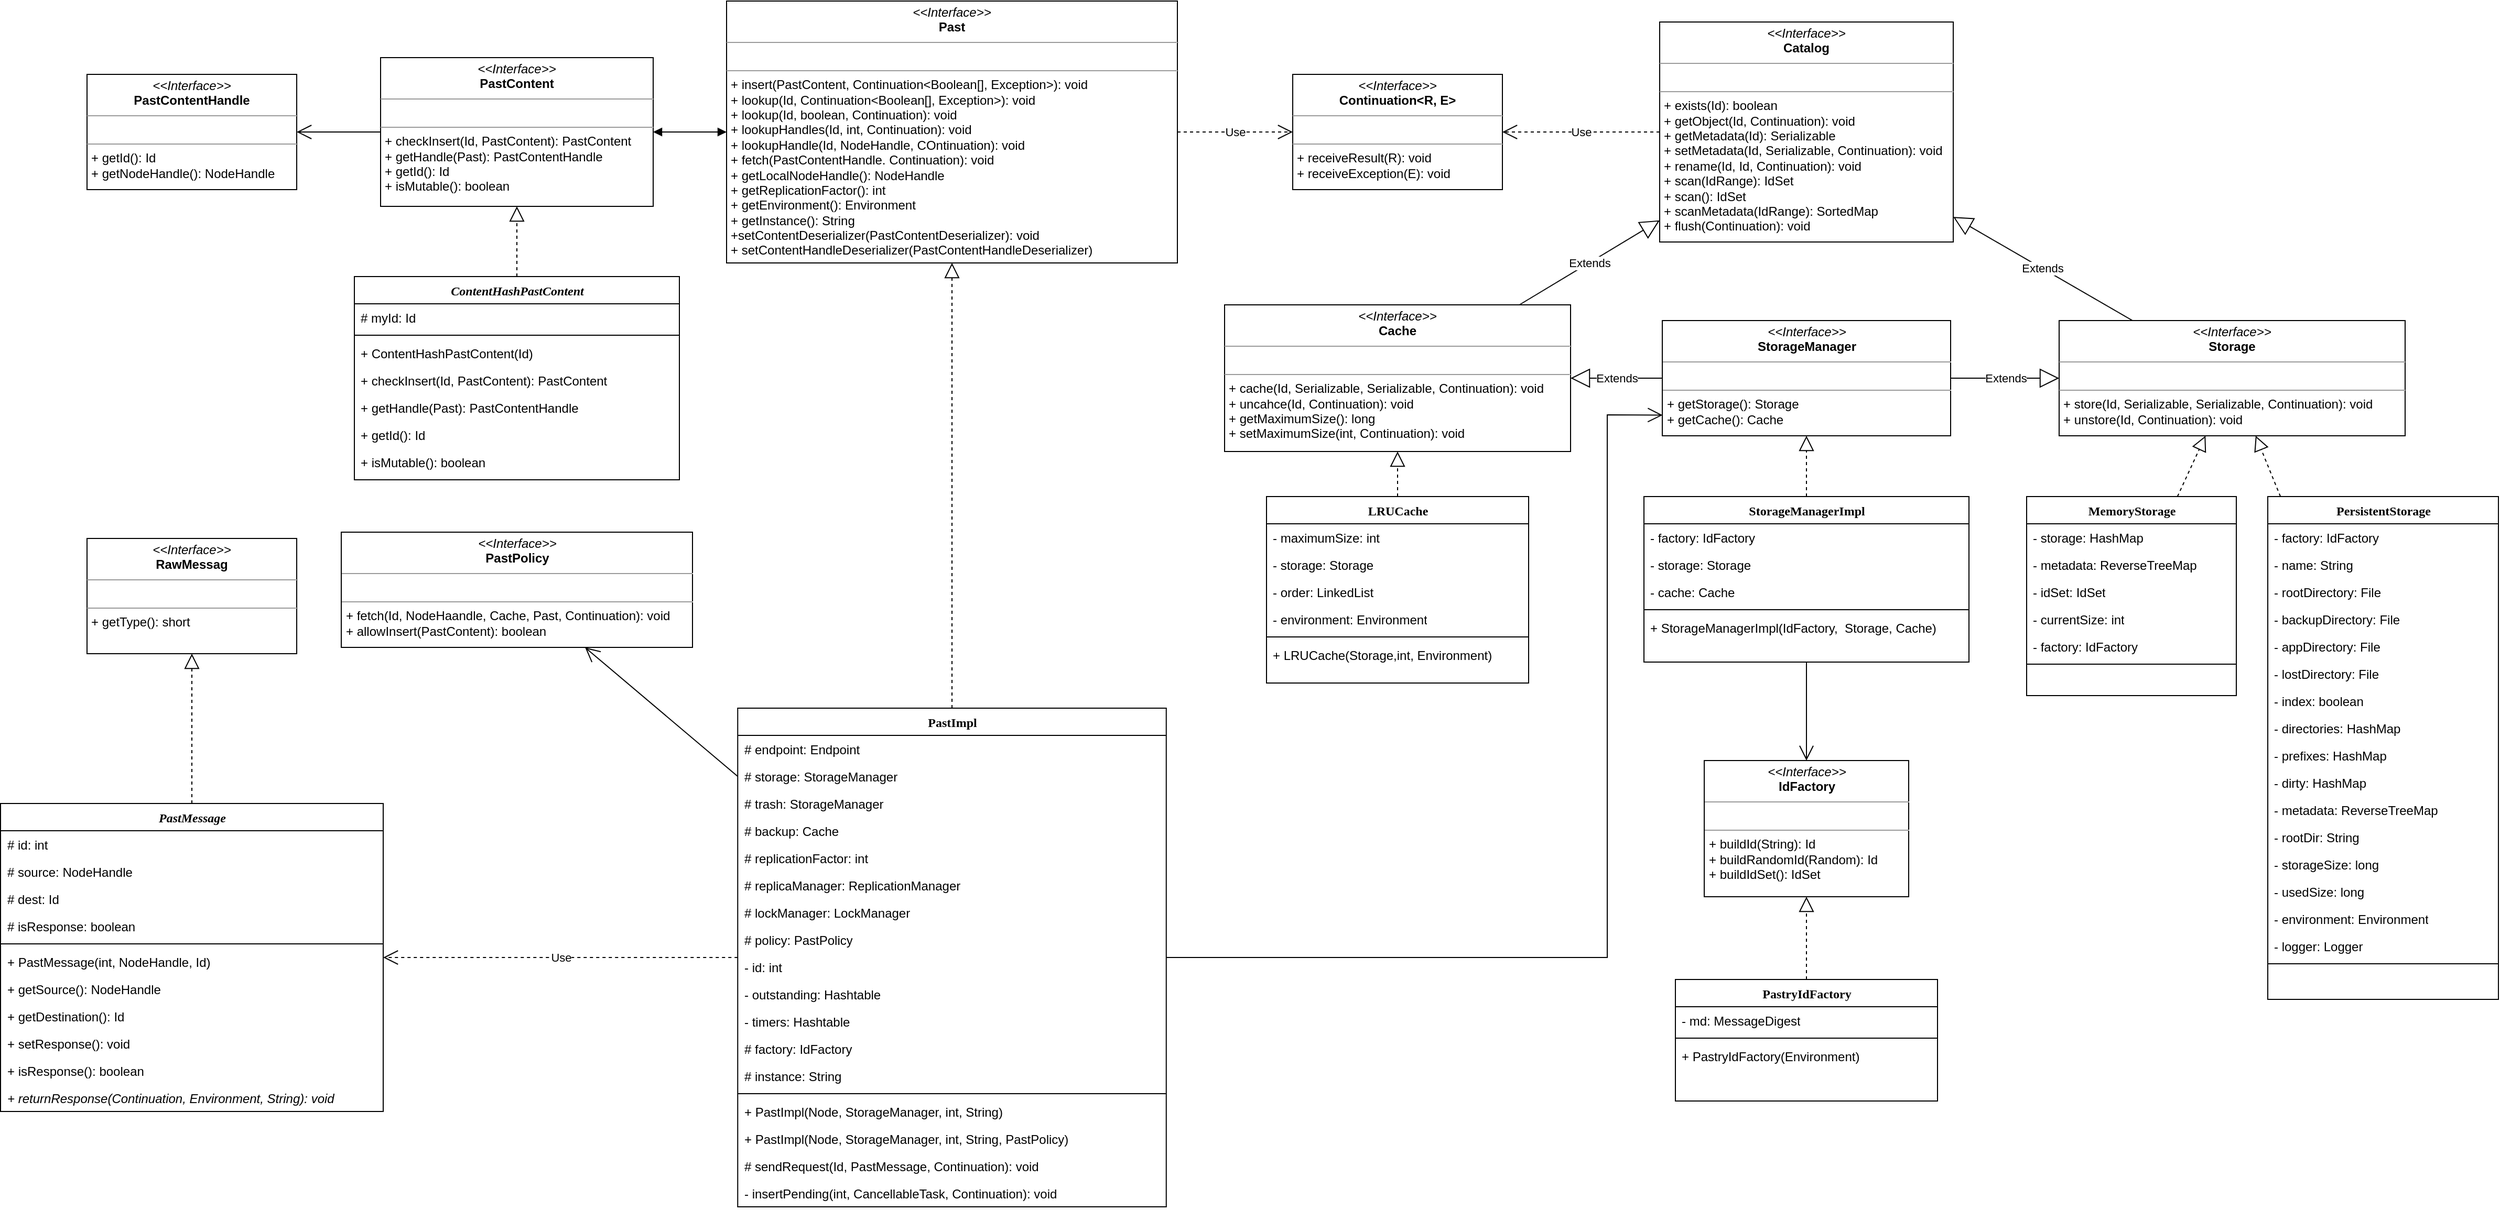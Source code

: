<mxfile version="20.8.22" type="github">
  <diagram id="C5RBs43oDa-KdzZeNtuy" name="Page-1">
    <mxGraphModel dx="1843" dy="819" grid="1" gridSize="10" guides="1" tooltips="1" connect="1" arrows="1" fold="1" page="1" pageScale="1" pageWidth="827" pageHeight="1169" math="0" shadow="0">
      <root>
        <mxCell id="WIyWlLk6GJQsqaUBKTNV-0" />
        <mxCell id="WIyWlLk6GJQsqaUBKTNV-1" parent="WIyWlLk6GJQsqaUBKTNV-0" />
        <mxCell id="Su3MOvT8TWQy6JMW1wot-0" value="&lt;p style=&quot;margin:0px;margin-top:4px;text-align:center;&quot;&gt;&lt;i&gt;&amp;lt;&amp;lt;Interface&amp;gt;&amp;gt;&lt;/i&gt;&lt;br&gt;&lt;b&gt;PastContent&lt;/b&gt;&lt;/p&gt;&lt;hr size=&quot;1&quot;&gt;&lt;p style=&quot;margin:0px;margin-left:4px;&quot;&gt;&lt;br&gt;&lt;/p&gt;&lt;hr size=&quot;1&quot;&gt;&lt;p style=&quot;margin:0px;margin-left:4px;&quot;&gt;+ checkInsert(Id, PastContent): PastContent&lt;/p&gt;&lt;p style=&quot;margin:0px;margin-left:4px;&quot;&gt;+ getHandle(Past): PastContentHandle&lt;br&gt;&lt;/p&gt;&lt;p style=&quot;margin:0px;margin-left:4px;&quot;&gt;+ getId(): Id&lt;/p&gt;&lt;p style=&quot;margin:0px;margin-left:4px;&quot;&gt;+ isMutable(): boolean&lt;/p&gt;" style="verticalAlign=top;align=left;overflow=fill;fontSize=12;fontFamily=Helvetica;html=1;rounded=0;shadow=0;comic=0;labelBackgroundColor=none;strokeWidth=1" parent="WIyWlLk6GJQsqaUBKTNV-1" vertex="1">
          <mxGeometry x="550" y="459" width="260" height="142" as="geometry" />
        </mxCell>
        <mxCell id="Su3MOvT8TWQy6JMW1wot-1" value="&lt;p style=&quot;margin:0px;margin-top:4px;text-align:center;&quot;&gt;&lt;i&gt;&amp;lt;&amp;lt;Interface&amp;gt;&amp;gt;&lt;/i&gt;&lt;br&gt;&lt;b&gt;PastContentHandle&lt;/b&gt;&lt;/p&gt;&lt;hr size=&quot;1&quot;&gt;&lt;p style=&quot;margin:0px;margin-left:4px;&quot;&gt;&lt;br&gt;&lt;/p&gt;&lt;hr size=&quot;1&quot;&gt;&lt;p style=&quot;margin:0px;margin-left:4px;&quot;&gt;&lt;span style=&quot;background-color: initial;&quot;&gt;+ getId(): Id&lt;/span&gt;&lt;br&gt;&lt;/p&gt;&lt;p style=&quot;margin:0px;margin-left:4px;&quot;&gt;+ getNodeHandle(): NodeHandle&lt;/p&gt;" style="verticalAlign=top;align=left;overflow=fill;fontSize=12;fontFamily=Helvetica;html=1;rounded=0;shadow=0;comic=0;labelBackgroundColor=none;strokeWidth=1" parent="WIyWlLk6GJQsqaUBKTNV-1" vertex="1">
          <mxGeometry x="270" y="475" width="200" height="110" as="geometry" />
        </mxCell>
        <mxCell id="Su3MOvT8TWQy6JMW1wot-2" value="&lt;p style=&quot;margin:0px;margin-top:4px;text-align:center;&quot;&gt;&lt;i&gt;&amp;lt;&amp;lt;Interface&amp;gt;&amp;gt;&lt;/i&gt;&lt;br&gt;&lt;b&gt;Past&lt;/b&gt;&lt;/p&gt;&lt;hr size=&quot;1&quot;&gt;&lt;p style=&quot;margin:0px;margin-left:4px;&quot;&gt;&lt;br&gt;&lt;/p&gt;&lt;hr size=&quot;1&quot;&gt;&lt;p style=&quot;margin:0px;margin-left:4px;&quot;&gt;+ insert(PastContent, Continuation&amp;lt;Boolean[], Exception&amp;gt;): void&lt;/p&gt;&lt;p style=&quot;margin:0px;margin-left:4px;&quot;&gt;+ lookup(Id, Continuation&amp;lt;Boolean[], Exception&amp;gt;): void&lt;/p&gt;&lt;p style=&quot;margin:0px;margin-left:4px;&quot;&gt;+ lookup(Id, boolean, Continuation): void&lt;/p&gt;&lt;p style=&quot;margin:0px;margin-left:4px;&quot;&gt;+ lookupHandles(Id, int, Continuation): void&lt;/p&gt;&lt;p style=&quot;margin:0px;margin-left:4px;&quot;&gt;+ lookupHandle(Id, NodeHandle, COntinuation): void&lt;/p&gt;&lt;p style=&quot;margin:0px;margin-left:4px;&quot;&gt;+ fetch(PastContentHandle. Continuation): void&lt;/p&gt;&lt;p style=&quot;margin:0px;margin-left:4px;&quot;&gt;+ getLocalNodeHandle(): NodeHandle&lt;/p&gt;&lt;p style=&quot;margin:0px;margin-left:4px;&quot;&gt;+ getReplicationFactor(): int&lt;/p&gt;&lt;p style=&quot;margin:0px;margin-left:4px;&quot;&gt;+ getEnvironment(): Environment&lt;/p&gt;&lt;p style=&quot;margin:0px;margin-left:4px;&quot;&gt;+ getInstance(): String&lt;/p&gt;&lt;p style=&quot;margin:0px;margin-left:4px;&quot;&gt;+setContentDeserializer(PastContentDeserializer): void&lt;/p&gt;&lt;p style=&quot;margin:0px;margin-left:4px;&quot;&gt;+ setContentHandleDeserializer(PastContentHandleDeserializer)&lt;/p&gt;" style="verticalAlign=top;align=left;overflow=fill;fontSize=12;fontFamily=Helvetica;html=1;rounded=0;shadow=0;comic=0;labelBackgroundColor=none;strokeWidth=1" parent="WIyWlLk6GJQsqaUBKTNV-1" vertex="1">
          <mxGeometry x="880" y="405" width="430" height="250" as="geometry" />
        </mxCell>
        <mxCell id="Su3MOvT8TWQy6JMW1wot-4" value="" style="endArrow=open;endFill=1;endSize=12;html=1;rounded=0;" parent="WIyWlLk6GJQsqaUBKTNV-1" source="Su3MOvT8TWQy6JMW1wot-0" target="Su3MOvT8TWQy6JMW1wot-1" edge="1">
          <mxGeometry width="160" relative="1" as="geometry">
            <mxPoint x="310" y="790" as="sourcePoint" />
            <mxPoint x="470" y="790" as="targetPoint" />
          </mxGeometry>
        </mxCell>
        <mxCell id="Su3MOvT8TWQy6JMW1wot-5" value="PastImpl" style="swimlane;html=1;fontStyle=1;align=center;verticalAlign=top;childLayout=stackLayout;horizontal=1;startSize=26;horizontalStack=0;resizeParent=1;resizeLast=0;collapsible=1;marginBottom=0;swimlaneFillColor=#ffffff;rounded=0;shadow=0;comic=0;labelBackgroundColor=none;strokeWidth=1;fillColor=none;fontFamily=Verdana;fontSize=12" parent="WIyWlLk6GJQsqaUBKTNV-1" vertex="1">
          <mxGeometry x="890.63" y="1080" width="408.75" height="476" as="geometry" />
        </mxCell>
        <mxCell id="Su3MOvT8TWQy6JMW1wot-6" value="# endpoint: Endpoint" style="text;html=1;strokeColor=none;fillColor=none;align=left;verticalAlign=top;spacingLeft=4;spacingRight=4;whiteSpace=wrap;overflow=hidden;rotatable=0;points=[[0,0.5],[1,0.5]];portConstraint=eastwest;" parent="Su3MOvT8TWQy6JMW1wot-5" vertex="1">
          <mxGeometry y="26" width="408.75" height="26" as="geometry" />
        </mxCell>
        <mxCell id="Su3MOvT8TWQy6JMW1wot-7" value="# storage: StorageManager" style="text;html=1;strokeColor=none;fillColor=none;align=left;verticalAlign=top;spacingLeft=4;spacingRight=4;whiteSpace=wrap;overflow=hidden;rotatable=0;points=[[0,0.5],[1,0.5]];portConstraint=eastwest;" parent="Su3MOvT8TWQy6JMW1wot-5" vertex="1">
          <mxGeometry y="52" width="408.75" height="26" as="geometry" />
        </mxCell>
        <mxCell id="Su3MOvT8TWQy6JMW1wot-8" value="# trash: StorageManager" style="text;html=1;strokeColor=none;fillColor=none;align=left;verticalAlign=top;spacingLeft=4;spacingRight=4;whiteSpace=wrap;overflow=hidden;rotatable=0;points=[[0,0.5],[1,0.5]];portConstraint=eastwest;" parent="Su3MOvT8TWQy6JMW1wot-5" vertex="1">
          <mxGeometry y="78" width="408.75" height="26" as="geometry" />
        </mxCell>
        <mxCell id="Su3MOvT8TWQy6JMW1wot-13" value="# backup: Cache" style="text;html=1;strokeColor=none;fillColor=none;align=left;verticalAlign=top;spacingLeft=4;spacingRight=4;whiteSpace=wrap;overflow=hidden;rotatable=0;points=[[0,0.5],[1,0.5]];portConstraint=eastwest;" parent="Su3MOvT8TWQy6JMW1wot-5" vertex="1">
          <mxGeometry y="104" width="408.75" height="26" as="geometry" />
        </mxCell>
        <mxCell id="Su3MOvT8TWQy6JMW1wot-14" value="# replicationFactor: int" style="text;html=1;strokeColor=none;fillColor=none;align=left;verticalAlign=top;spacingLeft=4;spacingRight=4;whiteSpace=wrap;overflow=hidden;rotatable=0;points=[[0,0.5],[1,0.5]];portConstraint=eastwest;" parent="Su3MOvT8TWQy6JMW1wot-5" vertex="1">
          <mxGeometry y="130" width="408.75" height="26" as="geometry" />
        </mxCell>
        <mxCell id="Su3MOvT8TWQy6JMW1wot-15" value="# replicaManager: ReplicationManager" style="text;html=1;strokeColor=none;fillColor=none;align=left;verticalAlign=top;spacingLeft=4;spacingRight=4;whiteSpace=wrap;overflow=hidden;rotatable=0;points=[[0,0.5],[1,0.5]];portConstraint=eastwest;" parent="Su3MOvT8TWQy6JMW1wot-5" vertex="1">
          <mxGeometry y="156" width="408.75" height="26" as="geometry" />
        </mxCell>
        <mxCell id="Su3MOvT8TWQy6JMW1wot-16" value="# lockManager: LockManager" style="text;html=1;strokeColor=none;fillColor=none;align=left;verticalAlign=top;spacingLeft=4;spacingRight=4;whiteSpace=wrap;overflow=hidden;rotatable=0;points=[[0,0.5],[1,0.5]];portConstraint=eastwest;" parent="Su3MOvT8TWQy6JMW1wot-5" vertex="1">
          <mxGeometry y="182" width="408.75" height="26" as="geometry" />
        </mxCell>
        <mxCell id="Su3MOvT8TWQy6JMW1wot-17" value="# policy: PastPolicy" style="text;html=1;strokeColor=none;fillColor=none;align=left;verticalAlign=top;spacingLeft=4;spacingRight=4;whiteSpace=wrap;overflow=hidden;rotatable=0;points=[[0,0.5],[1,0.5]];portConstraint=eastwest;" parent="Su3MOvT8TWQy6JMW1wot-5" vertex="1">
          <mxGeometry y="208" width="408.75" height="26" as="geometry" />
        </mxCell>
        <mxCell id="Su3MOvT8TWQy6JMW1wot-18" value="- id: int" style="text;html=1;strokeColor=none;fillColor=none;align=left;verticalAlign=top;spacingLeft=4;spacingRight=4;whiteSpace=wrap;overflow=hidden;rotatable=0;points=[[0,0.5],[1,0.5]];portConstraint=eastwest;" parent="Su3MOvT8TWQy6JMW1wot-5" vertex="1">
          <mxGeometry y="234" width="408.75" height="26" as="geometry" />
        </mxCell>
        <mxCell id="Su3MOvT8TWQy6JMW1wot-19" value="- outstanding: Hashtable" style="text;html=1;strokeColor=none;fillColor=none;align=left;verticalAlign=top;spacingLeft=4;spacingRight=4;whiteSpace=wrap;overflow=hidden;rotatable=0;points=[[0,0.5],[1,0.5]];portConstraint=eastwest;" parent="Su3MOvT8TWQy6JMW1wot-5" vertex="1">
          <mxGeometry y="260" width="408.75" height="26" as="geometry" />
        </mxCell>
        <mxCell id="Su3MOvT8TWQy6JMW1wot-20" value="- timers: Hashtable" style="text;html=1;strokeColor=none;fillColor=none;align=left;verticalAlign=top;spacingLeft=4;spacingRight=4;whiteSpace=wrap;overflow=hidden;rotatable=0;points=[[0,0.5],[1,0.5]];portConstraint=eastwest;" parent="Su3MOvT8TWQy6JMW1wot-5" vertex="1">
          <mxGeometry y="286" width="408.75" height="26" as="geometry" />
        </mxCell>
        <mxCell id="Su3MOvT8TWQy6JMW1wot-21" value="# factory: IdFactory" style="text;html=1;strokeColor=none;fillColor=none;align=left;verticalAlign=top;spacingLeft=4;spacingRight=4;whiteSpace=wrap;overflow=hidden;rotatable=0;points=[[0,0.5],[1,0.5]];portConstraint=eastwest;" parent="Su3MOvT8TWQy6JMW1wot-5" vertex="1">
          <mxGeometry y="312" width="408.75" height="26" as="geometry" />
        </mxCell>
        <mxCell id="Su3MOvT8TWQy6JMW1wot-22" value="# instance: String" style="text;html=1;strokeColor=none;fillColor=none;align=left;verticalAlign=top;spacingLeft=4;spacingRight=4;whiteSpace=wrap;overflow=hidden;rotatable=0;points=[[0,0.5],[1,0.5]];portConstraint=eastwest;" parent="Su3MOvT8TWQy6JMW1wot-5" vertex="1">
          <mxGeometry y="338" width="408.75" height="26" as="geometry" />
        </mxCell>
        <mxCell id="Su3MOvT8TWQy6JMW1wot-9" value="" style="line;html=1;strokeWidth=1;fillColor=none;align=left;verticalAlign=middle;spacingTop=-1;spacingLeft=3;spacingRight=3;rotatable=0;labelPosition=right;points=[];portConstraint=eastwest;" parent="Su3MOvT8TWQy6JMW1wot-5" vertex="1">
          <mxGeometry y="364" width="408.75" height="8" as="geometry" />
        </mxCell>
        <mxCell id="wLES59j1oVK8HbgdXvUb-11" value="+ PastImpl(Node, StorageManager, int, String)" style="text;html=1;strokeColor=none;fillColor=none;align=left;verticalAlign=top;spacingLeft=4;spacingRight=4;whiteSpace=wrap;overflow=hidden;rotatable=0;points=[[0,0.5],[1,0.5]];portConstraint=eastwest;" parent="Su3MOvT8TWQy6JMW1wot-5" vertex="1">
          <mxGeometry y="372" width="408.75" height="26" as="geometry" />
        </mxCell>
        <mxCell id="wLES59j1oVK8HbgdXvUb-14" value="+ PastImpl(Node, StorageManager, int, String, PastPolicy)" style="text;html=1;strokeColor=none;fillColor=none;align=left;verticalAlign=top;spacingLeft=4;spacingRight=4;whiteSpace=wrap;overflow=hidden;rotatable=0;points=[[0,0.5],[1,0.5]];portConstraint=eastwest;" parent="Su3MOvT8TWQy6JMW1wot-5" vertex="1">
          <mxGeometry y="398" width="408.75" height="26" as="geometry" />
        </mxCell>
        <mxCell id="Su3MOvT8TWQy6JMW1wot-10" value="# sendRequest(Id, PastMessage, Continuation): void" style="text;html=1;strokeColor=none;fillColor=none;align=left;verticalAlign=top;spacingLeft=4;spacingRight=4;whiteSpace=wrap;overflow=hidden;rotatable=0;points=[[0,0.5],[1,0.5]];portConstraint=eastwest;" parent="Su3MOvT8TWQy6JMW1wot-5" vertex="1">
          <mxGeometry y="424" width="408.75" height="26" as="geometry" />
        </mxCell>
        <mxCell id="Su3MOvT8TWQy6JMW1wot-11" value="&lt;span style=&quot;&quot;&gt;- insertPending(int, CancellableTask, Continuation): void&lt;/span&gt;" style="text;html=1;strokeColor=none;fillColor=none;align=left;verticalAlign=top;spacingLeft=4;spacingRight=4;whiteSpace=wrap;overflow=hidden;rotatable=0;points=[[0,0.5],[1,0.5]];portConstraint=eastwest;" parent="Su3MOvT8TWQy6JMW1wot-5" vertex="1">
          <mxGeometry y="450" width="408.75" height="26" as="geometry" />
        </mxCell>
        <mxCell id="Su3MOvT8TWQy6JMW1wot-12" value="" style="endArrow=block;dashed=1;endFill=0;endSize=12;html=1;rounded=0;" parent="WIyWlLk6GJQsqaUBKTNV-1" source="Su3MOvT8TWQy6JMW1wot-5" target="Su3MOvT8TWQy6JMW1wot-2" edge="1">
          <mxGeometry width="160" relative="1" as="geometry">
            <mxPoint x="440" y="750" as="sourcePoint" />
            <mxPoint x="600" y="750" as="targetPoint" />
          </mxGeometry>
        </mxCell>
        <mxCell id="4EkITvmxwTz3SZGyoo9T-0" value="&lt;p style=&quot;margin:0px;margin-top:4px;text-align:center;&quot;&gt;&lt;i&gt;&amp;lt;&amp;lt;Interface&amp;gt;&amp;gt;&lt;/i&gt;&lt;br&gt;&lt;b&gt;Continuation&amp;lt;R, E&amp;gt;&lt;/b&gt;&lt;/p&gt;&lt;hr size=&quot;1&quot;&gt;&lt;p style=&quot;margin:0px;margin-left:4px;&quot;&gt;&lt;br&gt;&lt;/p&gt;&lt;hr size=&quot;1&quot;&gt;&lt;p style=&quot;margin:0px;margin-left:4px;&quot;&gt;&lt;span style=&quot;background-color: initial;&quot;&gt;+ receiveResult(R): void&lt;/span&gt;&lt;br&gt;&lt;/p&gt;&lt;p style=&quot;margin:0px;margin-left:4px;&quot;&gt;+ receiveException(E): void&lt;/p&gt;" style="verticalAlign=top;align=left;overflow=fill;fontSize=12;fontFamily=Helvetica;html=1;rounded=0;shadow=0;comic=0;labelBackgroundColor=none;strokeWidth=1" parent="WIyWlLk6GJQsqaUBKTNV-1" vertex="1">
          <mxGeometry x="1420" y="475" width="200" height="110" as="geometry" />
        </mxCell>
        <mxCell id="rdHLimNLfJa7XDxrcu8q-0" value="&lt;p style=&quot;margin:0px;margin-top:4px;text-align:center;&quot;&gt;&lt;i&gt;&amp;lt;&amp;lt;Interface&amp;gt;&amp;gt;&lt;/i&gt;&lt;br&gt;&lt;b&gt;Storage&lt;/b&gt;&lt;/p&gt;&lt;hr size=&quot;1&quot;&gt;&lt;p style=&quot;margin:0px;margin-left:4px;&quot;&gt;&lt;br&gt;&lt;/p&gt;&lt;hr size=&quot;1&quot;&gt;&lt;p style=&quot;margin:0px;margin-left:4px;&quot;&gt;&lt;span style=&quot;background-color: initial;&quot;&gt;+ store(Id, Serializable, Serializable, Continuation): void&lt;/span&gt;&lt;br&gt;&lt;/p&gt;&lt;p style=&quot;margin:0px;margin-left:4px;&quot;&gt;+ unstore(Id, Continuation): void&lt;/p&gt;" style="verticalAlign=top;align=left;overflow=fill;fontSize=12;fontFamily=Helvetica;html=1;rounded=0;shadow=0;comic=0;labelBackgroundColor=none;strokeWidth=1" parent="WIyWlLk6GJQsqaUBKTNV-1" vertex="1">
          <mxGeometry x="2151" y="710" width="330" height="110" as="geometry" />
        </mxCell>
        <mxCell id="rdHLimNLfJa7XDxrcu8q-1" value="&lt;p style=&quot;margin:0px;margin-top:4px;text-align:center;&quot;&gt;&lt;i&gt;&amp;lt;&amp;lt;Interface&amp;gt;&amp;gt;&lt;/i&gt;&lt;br&gt;&lt;b&gt;Catalog&lt;/b&gt;&lt;/p&gt;&lt;hr size=&quot;1&quot;&gt;&lt;p style=&quot;margin:0px;margin-left:4px;&quot;&gt;&lt;br&gt;&lt;/p&gt;&lt;hr size=&quot;1&quot;&gt;&lt;p style=&quot;margin:0px;margin-left:4px;&quot;&gt;+ exists(Id): boolean&lt;/p&gt;&lt;p style=&quot;margin:0px;margin-left:4px;&quot;&gt;+ getObject(Id, Continuation): void&lt;br&gt;&lt;/p&gt;&lt;p style=&quot;margin:0px;margin-left:4px;&quot;&gt;+ getMetadata(Id): Serializable&lt;/p&gt;&lt;p style=&quot;margin:0px;margin-left:4px;&quot;&gt;+ setMetadata(Id, Serializable, Continuation): void&lt;/p&gt;&lt;p style=&quot;margin:0px;margin-left:4px;&quot;&gt;+ rename(Id, Id, Continuation): void&lt;/p&gt;&lt;p style=&quot;margin:0px;margin-left:4px;&quot;&gt;+ scan(IdRange): IdSet&lt;/p&gt;&lt;p style=&quot;margin:0px;margin-left:4px;&quot;&gt;+ scan(): IdSet&lt;/p&gt;&lt;p style=&quot;margin:0px;margin-left:4px;&quot;&gt;+ scanMetadata(IdRange): SortedMap&lt;/p&gt;&lt;p style=&quot;margin:0px;margin-left:4px;&quot;&gt;+ flush(Continuation): void&lt;/p&gt;" style="verticalAlign=top;align=left;overflow=fill;fontSize=12;fontFamily=Helvetica;html=1;rounded=0;shadow=0;comic=0;labelBackgroundColor=none;strokeWidth=1" parent="WIyWlLk6GJQsqaUBKTNV-1" vertex="1">
          <mxGeometry x="1770" y="425" width="280" height="210" as="geometry" />
        </mxCell>
        <mxCell id="rdHLimNLfJa7XDxrcu8q-3" value="MemoryStorage" style="swimlane;html=1;fontStyle=1;align=center;verticalAlign=top;childLayout=stackLayout;horizontal=1;startSize=26;horizontalStack=0;resizeParent=1;resizeLast=0;collapsible=1;marginBottom=0;swimlaneFillColor=#ffffff;rounded=0;shadow=0;comic=0;labelBackgroundColor=none;strokeWidth=1;fillColor=none;fontFamily=Verdana;fontSize=12" parent="WIyWlLk6GJQsqaUBKTNV-1" vertex="1">
          <mxGeometry x="2120" y="878" width="200" height="190" as="geometry" />
        </mxCell>
        <mxCell id="rdHLimNLfJa7XDxrcu8q-4" value="- storage: HashMap" style="text;html=1;strokeColor=none;fillColor=none;align=left;verticalAlign=top;spacingLeft=4;spacingRight=4;whiteSpace=wrap;overflow=hidden;rotatable=0;points=[[0,0.5],[1,0.5]];portConstraint=eastwest;" parent="rdHLimNLfJa7XDxrcu8q-3" vertex="1">
          <mxGeometry y="26" width="200" height="26" as="geometry" />
        </mxCell>
        <mxCell id="rdHLimNLfJa7XDxrcu8q-5" value="- metadata: ReverseTreeMap" style="text;html=1;strokeColor=none;fillColor=none;align=left;verticalAlign=top;spacingLeft=4;spacingRight=4;whiteSpace=wrap;overflow=hidden;rotatable=0;points=[[0,0.5],[1,0.5]];portConstraint=eastwest;" parent="rdHLimNLfJa7XDxrcu8q-3" vertex="1">
          <mxGeometry y="52" width="200" height="26" as="geometry" />
        </mxCell>
        <mxCell id="rdHLimNLfJa7XDxrcu8q-6" value="- idSet: IdSet" style="text;html=1;strokeColor=none;fillColor=none;align=left;verticalAlign=top;spacingLeft=4;spacingRight=4;whiteSpace=wrap;overflow=hidden;rotatable=0;points=[[0,0.5],[1,0.5]];portConstraint=eastwest;" parent="rdHLimNLfJa7XDxrcu8q-3" vertex="1">
          <mxGeometry y="78" width="200" height="26" as="geometry" />
        </mxCell>
        <mxCell id="rdHLimNLfJa7XDxrcu8q-7" value="- currentSize: int" style="text;html=1;strokeColor=none;fillColor=none;align=left;verticalAlign=top;spacingLeft=4;spacingRight=4;whiteSpace=wrap;overflow=hidden;rotatable=0;points=[[0,0.5],[1,0.5]];portConstraint=eastwest;" parent="rdHLimNLfJa7XDxrcu8q-3" vertex="1">
          <mxGeometry y="104" width="200" height="26" as="geometry" />
        </mxCell>
        <mxCell id="rdHLimNLfJa7XDxrcu8q-8" value="- factory: IdFactory" style="text;html=1;strokeColor=none;fillColor=none;align=left;verticalAlign=top;spacingLeft=4;spacingRight=4;whiteSpace=wrap;overflow=hidden;rotatable=0;points=[[0,0.5],[1,0.5]];portConstraint=eastwest;" parent="rdHLimNLfJa7XDxrcu8q-3" vertex="1">
          <mxGeometry y="130" width="200" height="26" as="geometry" />
        </mxCell>
        <mxCell id="rdHLimNLfJa7XDxrcu8q-17" value="" style="line;html=1;strokeWidth=1;fillColor=none;align=left;verticalAlign=middle;spacingTop=-1;spacingLeft=3;spacingRight=3;rotatable=0;labelPosition=right;points=[];portConstraint=eastwest;" parent="rdHLimNLfJa7XDxrcu8q-3" vertex="1">
          <mxGeometry y="156" width="200" height="8" as="geometry" />
        </mxCell>
        <mxCell id="rdHLimNLfJa7XDxrcu8q-20" value="" style="endArrow=block;dashed=1;endFill=0;endSize=12;html=1;rounded=0;" parent="WIyWlLk6GJQsqaUBKTNV-1" source="rdHLimNLfJa7XDxrcu8q-3" target="rdHLimNLfJa7XDxrcu8q-0" edge="1">
          <mxGeometry width="160" relative="1" as="geometry">
            <mxPoint x="2520" y="1050" as="sourcePoint" />
            <mxPoint x="2680" y="1050" as="targetPoint" />
          </mxGeometry>
        </mxCell>
        <mxCell id="rdHLimNLfJa7XDxrcu8q-21" value="PersistentStorage" style="swimlane;html=1;fontStyle=1;align=center;verticalAlign=top;childLayout=stackLayout;horizontal=1;startSize=26;horizontalStack=0;resizeParent=1;resizeLast=0;collapsible=1;marginBottom=0;swimlaneFillColor=#ffffff;rounded=0;shadow=0;comic=0;labelBackgroundColor=none;strokeWidth=1;fillColor=none;fontFamily=Verdana;fontSize=12" parent="WIyWlLk6GJQsqaUBKTNV-1" vertex="1">
          <mxGeometry x="2350" y="878" width="220" height="480" as="geometry" />
        </mxCell>
        <mxCell id="rdHLimNLfJa7XDxrcu8q-26" value="- factory: IdFactory" style="text;html=1;strokeColor=none;fillColor=none;align=left;verticalAlign=top;spacingLeft=4;spacingRight=4;whiteSpace=wrap;overflow=hidden;rotatable=0;points=[[0,0.5],[1,0.5]];portConstraint=eastwest;" parent="rdHLimNLfJa7XDxrcu8q-21" vertex="1">
          <mxGeometry y="26" width="220" height="26" as="geometry" />
        </mxCell>
        <mxCell id="rdHLimNLfJa7XDxrcu8q-29" value="- name: String" style="text;html=1;strokeColor=none;fillColor=none;align=left;verticalAlign=top;spacingLeft=4;spacingRight=4;whiteSpace=wrap;overflow=hidden;rotatable=0;points=[[0,0.5],[1,0.5]];portConstraint=eastwest;" parent="rdHLimNLfJa7XDxrcu8q-21" vertex="1">
          <mxGeometry y="52" width="220" height="26" as="geometry" />
        </mxCell>
        <mxCell id="rdHLimNLfJa7XDxrcu8q-30" value="- rootDirectory: File" style="text;html=1;strokeColor=none;fillColor=none;align=left;verticalAlign=top;spacingLeft=4;spacingRight=4;whiteSpace=wrap;overflow=hidden;rotatable=0;points=[[0,0.5],[1,0.5]];portConstraint=eastwest;" parent="rdHLimNLfJa7XDxrcu8q-21" vertex="1">
          <mxGeometry y="78" width="220" height="26" as="geometry" />
        </mxCell>
        <mxCell id="rdHLimNLfJa7XDxrcu8q-31" value="- backupDirectory: File" style="text;html=1;strokeColor=none;fillColor=none;align=left;verticalAlign=top;spacingLeft=4;spacingRight=4;whiteSpace=wrap;overflow=hidden;rotatable=0;points=[[0,0.5],[1,0.5]];portConstraint=eastwest;" parent="rdHLimNLfJa7XDxrcu8q-21" vertex="1">
          <mxGeometry y="104" width="220" height="26" as="geometry" />
        </mxCell>
        <mxCell id="rdHLimNLfJa7XDxrcu8q-32" value="- appDirectory: File" style="text;html=1;strokeColor=none;fillColor=none;align=left;verticalAlign=top;spacingLeft=4;spacingRight=4;whiteSpace=wrap;overflow=hidden;rotatable=0;points=[[0,0.5],[1,0.5]];portConstraint=eastwest;" parent="rdHLimNLfJa7XDxrcu8q-21" vertex="1">
          <mxGeometry y="130" width="220" height="26" as="geometry" />
        </mxCell>
        <mxCell id="rdHLimNLfJa7XDxrcu8q-33" value="- lostDirectory: File" style="text;html=1;strokeColor=none;fillColor=none;align=left;verticalAlign=top;spacingLeft=4;spacingRight=4;whiteSpace=wrap;overflow=hidden;rotatable=0;points=[[0,0.5],[1,0.5]];portConstraint=eastwest;" parent="rdHLimNLfJa7XDxrcu8q-21" vertex="1">
          <mxGeometry y="156" width="220" height="26" as="geometry" />
        </mxCell>
        <mxCell id="rdHLimNLfJa7XDxrcu8q-34" value="- index: boolean" style="text;html=1;strokeColor=none;fillColor=none;align=left;verticalAlign=top;spacingLeft=4;spacingRight=4;whiteSpace=wrap;overflow=hidden;rotatable=0;points=[[0,0.5],[1,0.5]];portConstraint=eastwest;" parent="rdHLimNLfJa7XDxrcu8q-21" vertex="1">
          <mxGeometry y="182" width="220" height="26" as="geometry" />
        </mxCell>
        <mxCell id="rdHLimNLfJa7XDxrcu8q-35" value="- directories: HashMap" style="text;html=1;strokeColor=none;fillColor=none;align=left;verticalAlign=top;spacingLeft=4;spacingRight=4;whiteSpace=wrap;overflow=hidden;rotatable=0;points=[[0,0.5],[1,0.5]];portConstraint=eastwest;" parent="rdHLimNLfJa7XDxrcu8q-21" vertex="1">
          <mxGeometry y="208" width="220" height="26" as="geometry" />
        </mxCell>
        <mxCell id="rdHLimNLfJa7XDxrcu8q-36" value="- prefixes: HashMap" style="text;html=1;strokeColor=none;fillColor=none;align=left;verticalAlign=top;spacingLeft=4;spacingRight=4;whiteSpace=wrap;overflow=hidden;rotatable=0;points=[[0,0.5],[1,0.5]];portConstraint=eastwest;" parent="rdHLimNLfJa7XDxrcu8q-21" vertex="1">
          <mxGeometry y="234" width="220" height="26" as="geometry" />
        </mxCell>
        <mxCell id="rdHLimNLfJa7XDxrcu8q-37" value="- dirty: HashMap" style="text;html=1;strokeColor=none;fillColor=none;align=left;verticalAlign=top;spacingLeft=4;spacingRight=4;whiteSpace=wrap;overflow=hidden;rotatable=0;points=[[0,0.5],[1,0.5]];portConstraint=eastwest;" parent="rdHLimNLfJa7XDxrcu8q-21" vertex="1">
          <mxGeometry y="260" width="220" height="26" as="geometry" />
        </mxCell>
        <mxCell id="rdHLimNLfJa7XDxrcu8q-38" value="- metadata: ReverseTreeMap" style="text;html=1;strokeColor=none;fillColor=none;align=left;verticalAlign=top;spacingLeft=4;spacingRight=4;whiteSpace=wrap;overflow=hidden;rotatable=0;points=[[0,0.5],[1,0.5]];portConstraint=eastwest;" parent="rdHLimNLfJa7XDxrcu8q-21" vertex="1">
          <mxGeometry y="286" width="220" height="26" as="geometry" />
        </mxCell>
        <mxCell id="rdHLimNLfJa7XDxrcu8q-39" value="- rootDir: String" style="text;html=1;strokeColor=none;fillColor=none;align=left;verticalAlign=top;spacingLeft=4;spacingRight=4;whiteSpace=wrap;overflow=hidden;rotatable=0;points=[[0,0.5],[1,0.5]];portConstraint=eastwest;" parent="rdHLimNLfJa7XDxrcu8q-21" vertex="1">
          <mxGeometry y="312" width="220" height="26" as="geometry" />
        </mxCell>
        <mxCell id="rdHLimNLfJa7XDxrcu8q-40" value="- storageSize: long" style="text;html=1;strokeColor=none;fillColor=none;align=left;verticalAlign=top;spacingLeft=4;spacingRight=4;whiteSpace=wrap;overflow=hidden;rotatable=0;points=[[0,0.5],[1,0.5]];portConstraint=eastwest;" parent="rdHLimNLfJa7XDxrcu8q-21" vertex="1">
          <mxGeometry y="338" width="220" height="26" as="geometry" />
        </mxCell>
        <mxCell id="rdHLimNLfJa7XDxrcu8q-41" value="- usedSize: long" style="text;html=1;strokeColor=none;fillColor=none;align=left;verticalAlign=top;spacingLeft=4;spacingRight=4;whiteSpace=wrap;overflow=hidden;rotatable=0;points=[[0,0.5],[1,0.5]];portConstraint=eastwest;" parent="rdHLimNLfJa7XDxrcu8q-21" vertex="1">
          <mxGeometry y="364" width="220" height="26" as="geometry" />
        </mxCell>
        <mxCell id="rdHLimNLfJa7XDxrcu8q-42" value="- environment: Environment" style="text;html=1;strokeColor=none;fillColor=none;align=left;verticalAlign=top;spacingLeft=4;spacingRight=4;whiteSpace=wrap;overflow=hidden;rotatable=0;points=[[0,0.5],[1,0.5]];portConstraint=eastwest;" parent="rdHLimNLfJa7XDxrcu8q-21" vertex="1">
          <mxGeometry y="390" width="220" height="26" as="geometry" />
        </mxCell>
        <mxCell id="rdHLimNLfJa7XDxrcu8q-43" value="- logger: Logger" style="text;html=1;strokeColor=none;fillColor=none;align=left;verticalAlign=top;spacingLeft=4;spacingRight=4;whiteSpace=wrap;overflow=hidden;rotatable=0;points=[[0,0.5],[1,0.5]];portConstraint=eastwest;" parent="rdHLimNLfJa7XDxrcu8q-21" vertex="1">
          <mxGeometry y="416" width="220" height="26" as="geometry" />
        </mxCell>
        <mxCell id="rdHLimNLfJa7XDxrcu8q-27" value="" style="line;html=1;strokeWidth=1;fillColor=none;align=left;verticalAlign=middle;spacingTop=-1;spacingLeft=3;spacingRight=3;rotatable=0;labelPosition=right;points=[];portConstraint=eastwest;" parent="rdHLimNLfJa7XDxrcu8q-21" vertex="1">
          <mxGeometry y="442" width="220" height="8" as="geometry" />
        </mxCell>
        <mxCell id="rdHLimNLfJa7XDxrcu8q-28" value="" style="endArrow=block;dashed=1;endFill=0;endSize=12;html=1;rounded=0;" parent="WIyWlLk6GJQsqaUBKTNV-1" source="rdHLimNLfJa7XDxrcu8q-21" target="rdHLimNLfJa7XDxrcu8q-0" edge="1">
          <mxGeometry width="160" relative="1" as="geometry">
            <mxPoint x="2169" y="870" as="sourcePoint" />
            <mxPoint x="2199" y="830" as="targetPoint" />
          </mxGeometry>
        </mxCell>
        <mxCell id="rdHLimNLfJa7XDxrcu8q-44" value="&lt;p style=&quot;margin:0px;margin-top:4px;text-align:center;&quot;&gt;&lt;i&gt;&amp;lt;&amp;lt;Interface&amp;gt;&amp;gt;&lt;/i&gt;&lt;br&gt;&lt;b&gt;Cache&lt;/b&gt;&lt;/p&gt;&lt;hr size=&quot;1&quot;&gt;&lt;p style=&quot;margin:0px;margin-left:4px;&quot;&gt;&lt;br&gt;&lt;/p&gt;&lt;hr size=&quot;1&quot;&gt;&lt;p style=&quot;margin:0px;margin-left:4px;&quot;&gt;&lt;span style=&quot;background-color: initial;&quot;&gt;+ cache(Id, Serializable, Serializable, Continuation): void&lt;/span&gt;&lt;br&gt;&lt;/p&gt;&lt;p style=&quot;margin:0px;margin-left:4px;&quot;&gt;+ uncahce(Id, Continuation): void&lt;/p&gt;&lt;p style=&quot;margin:0px;margin-left:4px;&quot;&gt;+ getMaximumSize(): long&lt;/p&gt;&lt;p style=&quot;margin:0px;margin-left:4px;&quot;&gt;+ setMaximumSize(int, Continuation): void&lt;/p&gt;" style="verticalAlign=top;align=left;overflow=fill;fontSize=12;fontFamily=Helvetica;html=1;rounded=0;shadow=0;comic=0;labelBackgroundColor=none;strokeWidth=1" parent="WIyWlLk6GJQsqaUBKTNV-1" vertex="1">
          <mxGeometry x="1355" y="695" width="330" height="140" as="geometry" />
        </mxCell>
        <mxCell id="rdHLimNLfJa7XDxrcu8q-45" value="Extends" style="endArrow=block;endSize=16;endFill=0;html=1;rounded=0;" parent="WIyWlLk6GJQsqaUBKTNV-1" source="rdHLimNLfJa7XDxrcu8q-44" target="rdHLimNLfJa7XDxrcu8q-1" edge="1">
          <mxGeometry width="160" relative="1" as="geometry">
            <mxPoint x="1390" y="620" as="sourcePoint" />
            <mxPoint x="1550" y="620" as="targetPoint" />
          </mxGeometry>
        </mxCell>
        <mxCell id="rdHLimNLfJa7XDxrcu8q-46" value="Extends" style="endArrow=block;endSize=16;endFill=0;html=1;rounded=0;" parent="WIyWlLk6GJQsqaUBKTNV-1" source="rdHLimNLfJa7XDxrcu8q-0" target="rdHLimNLfJa7XDxrcu8q-1" edge="1">
          <mxGeometry width="160" relative="1" as="geometry">
            <mxPoint x="1699" y="720" as="sourcePoint" />
            <mxPoint x="1780" y="659" as="targetPoint" />
          </mxGeometry>
        </mxCell>
        <mxCell id="rdHLimNLfJa7XDxrcu8q-47" value="LRUCache" style="swimlane;html=1;fontStyle=1;align=center;verticalAlign=top;childLayout=stackLayout;horizontal=1;startSize=26;horizontalStack=0;resizeParent=1;resizeLast=0;collapsible=1;marginBottom=0;swimlaneFillColor=#ffffff;rounded=0;shadow=0;comic=0;labelBackgroundColor=none;strokeWidth=1;fillColor=none;fontFamily=Verdana;fontSize=12" parent="WIyWlLk6GJQsqaUBKTNV-1" vertex="1">
          <mxGeometry x="1395" y="878" width="250" height="178" as="geometry" />
        </mxCell>
        <mxCell id="rdHLimNLfJa7XDxrcu8q-48" value="- maximumSize: int" style="text;html=1;strokeColor=none;fillColor=none;align=left;verticalAlign=top;spacingLeft=4;spacingRight=4;whiteSpace=wrap;overflow=hidden;rotatable=0;points=[[0,0.5],[1,0.5]];portConstraint=eastwest;" parent="rdHLimNLfJa7XDxrcu8q-47" vertex="1">
          <mxGeometry y="26" width="250" height="26" as="geometry" />
        </mxCell>
        <mxCell id="rdHLimNLfJa7XDxrcu8q-49" value="- storage: Storage" style="text;html=1;strokeColor=none;fillColor=none;align=left;verticalAlign=top;spacingLeft=4;spacingRight=4;whiteSpace=wrap;overflow=hidden;rotatable=0;points=[[0,0.5],[1,0.5]];portConstraint=eastwest;" parent="rdHLimNLfJa7XDxrcu8q-47" vertex="1">
          <mxGeometry y="52" width="250" height="26" as="geometry" />
        </mxCell>
        <mxCell id="rdHLimNLfJa7XDxrcu8q-50" value="- order: LinkedList" style="text;html=1;strokeColor=none;fillColor=none;align=left;verticalAlign=top;spacingLeft=4;spacingRight=4;whiteSpace=wrap;overflow=hidden;rotatable=0;points=[[0,0.5],[1,0.5]];portConstraint=eastwest;" parent="rdHLimNLfJa7XDxrcu8q-47" vertex="1">
          <mxGeometry y="78" width="250" height="26" as="geometry" />
        </mxCell>
        <mxCell id="rdHLimNLfJa7XDxrcu8q-51" value="- environment: Environment" style="text;html=1;strokeColor=none;fillColor=none;align=left;verticalAlign=top;spacingLeft=4;spacingRight=4;whiteSpace=wrap;overflow=hidden;rotatable=0;points=[[0,0.5],[1,0.5]];portConstraint=eastwest;" parent="rdHLimNLfJa7XDxrcu8q-47" vertex="1">
          <mxGeometry y="104" width="250" height="26" as="geometry" />
        </mxCell>
        <mxCell id="rdHLimNLfJa7XDxrcu8q-53" value="" style="line;html=1;strokeWidth=1;fillColor=none;align=left;verticalAlign=middle;spacingTop=-1;spacingLeft=3;spacingRight=3;rotatable=0;labelPosition=right;points=[];portConstraint=eastwest;" parent="rdHLimNLfJa7XDxrcu8q-47" vertex="1">
          <mxGeometry y="130" width="250" height="8" as="geometry" />
        </mxCell>
        <mxCell id="rdHLimNLfJa7XDxrcu8q-68" value="+ LRUCache(Storage,int, Environment)" style="text;html=1;strokeColor=none;fillColor=none;align=left;verticalAlign=top;spacingLeft=4;spacingRight=4;whiteSpace=wrap;overflow=hidden;rotatable=0;points=[[0,0.5],[1,0.5]];portConstraint=eastwest;" parent="rdHLimNLfJa7XDxrcu8q-47" vertex="1">
          <mxGeometry y="138" width="250" height="26" as="geometry" />
        </mxCell>
        <mxCell id="rdHLimNLfJa7XDxrcu8q-54" value="" style="endArrow=block;dashed=1;endFill=0;endSize=12;html=1;rounded=0;" parent="WIyWlLk6GJQsqaUBKTNV-1" source="rdHLimNLfJa7XDxrcu8q-47" target="rdHLimNLfJa7XDxrcu8q-44" edge="1">
          <mxGeometry width="160" relative="1" as="geometry">
            <mxPoint x="2164" y="870" as="sourcePoint" />
            <mxPoint x="2196" y="830" as="targetPoint" />
          </mxGeometry>
        </mxCell>
        <mxCell id="rdHLimNLfJa7XDxrcu8q-56" value="&lt;p style=&quot;margin:0px;margin-top:4px;text-align:center;&quot;&gt;&lt;i&gt;&amp;lt;&amp;lt;Interface&amp;gt;&amp;gt;&lt;/i&gt;&lt;br&gt;&lt;b&gt;StorageManager&lt;/b&gt;&lt;/p&gt;&lt;hr size=&quot;1&quot;&gt;&lt;p style=&quot;margin:0px;margin-left:4px;&quot;&gt;&lt;br&gt;&lt;/p&gt;&lt;hr size=&quot;1&quot;&gt;&lt;p style=&quot;margin:0px;margin-left:4px;&quot;&gt;&lt;span style=&quot;background-color: initial;&quot;&gt;+ getStorage(): Storage&lt;/span&gt;&lt;br&gt;&lt;/p&gt;&lt;p style=&quot;margin:0px;margin-left:4px;&quot;&gt;+ getCache(): Cache&lt;/p&gt;" style="verticalAlign=top;align=left;overflow=fill;fontSize=12;fontFamily=Helvetica;html=1;rounded=0;shadow=0;comic=0;labelBackgroundColor=none;strokeWidth=1" parent="WIyWlLk6GJQsqaUBKTNV-1" vertex="1">
          <mxGeometry x="1772.5" y="710" width="275" height="110" as="geometry" />
        </mxCell>
        <mxCell id="rdHLimNLfJa7XDxrcu8q-57" value="Extends" style="endArrow=block;endSize=16;endFill=0;html=1;rounded=0;" parent="WIyWlLk6GJQsqaUBKTNV-1" source="rdHLimNLfJa7XDxrcu8q-56" target="rdHLimNLfJa7XDxrcu8q-44" edge="1">
          <mxGeometry width="160" relative="1" as="geometry">
            <mxPoint x="1630" y="705" as="sourcePoint" />
            <mxPoint x="1780" y="627" as="targetPoint" />
          </mxGeometry>
        </mxCell>
        <mxCell id="rdHLimNLfJa7XDxrcu8q-58" value="Extends" style="endArrow=block;endSize=16;endFill=0;html=1;rounded=0;" parent="WIyWlLk6GJQsqaUBKTNV-1" source="rdHLimNLfJa7XDxrcu8q-56" target="rdHLimNLfJa7XDxrcu8q-0" edge="1">
          <mxGeometry width="160" relative="1" as="geometry">
            <mxPoint x="2216" y="720" as="sourcePoint" />
            <mxPoint x="2060" y="633" as="targetPoint" />
          </mxGeometry>
        </mxCell>
        <mxCell id="rdHLimNLfJa7XDxrcu8q-59" value="StorageManagerImpl" style="swimlane;html=1;fontStyle=1;align=center;verticalAlign=top;childLayout=stackLayout;horizontal=1;startSize=26;horizontalStack=0;resizeParent=1;resizeLast=0;collapsible=1;marginBottom=0;swimlaneFillColor=#ffffff;rounded=0;shadow=0;comic=0;labelBackgroundColor=none;strokeWidth=1;fillColor=none;fontFamily=Verdana;fontSize=12" parent="WIyWlLk6GJQsqaUBKTNV-1" vertex="1">
          <mxGeometry x="1755" y="878" width="310" height="158" as="geometry" />
        </mxCell>
        <mxCell id="rdHLimNLfJa7XDxrcu8q-60" value="- factory: IdFactory" style="text;html=1;strokeColor=none;fillColor=none;align=left;verticalAlign=top;spacingLeft=4;spacingRight=4;whiteSpace=wrap;overflow=hidden;rotatable=0;points=[[0,0.5],[1,0.5]];portConstraint=eastwest;" parent="rdHLimNLfJa7XDxrcu8q-59" vertex="1">
          <mxGeometry y="26" width="310" height="26" as="geometry" />
        </mxCell>
        <mxCell id="rdHLimNLfJa7XDxrcu8q-61" value="- storage: Storage" style="text;html=1;strokeColor=none;fillColor=none;align=left;verticalAlign=top;spacingLeft=4;spacingRight=4;whiteSpace=wrap;overflow=hidden;rotatable=0;points=[[0,0.5],[1,0.5]];portConstraint=eastwest;" parent="rdHLimNLfJa7XDxrcu8q-59" vertex="1">
          <mxGeometry y="52" width="310" height="26" as="geometry" />
        </mxCell>
        <mxCell id="rdHLimNLfJa7XDxrcu8q-62" value="- cache: Cache" style="text;html=1;strokeColor=none;fillColor=none;align=left;verticalAlign=top;spacingLeft=4;spacingRight=4;whiteSpace=wrap;overflow=hidden;rotatable=0;points=[[0,0.5],[1,0.5]];portConstraint=eastwest;" parent="rdHLimNLfJa7XDxrcu8q-59" vertex="1">
          <mxGeometry y="78" width="310" height="26" as="geometry" />
        </mxCell>
        <mxCell id="rdHLimNLfJa7XDxrcu8q-65" value="" style="line;html=1;strokeWidth=1;fillColor=none;align=left;verticalAlign=middle;spacingTop=-1;spacingLeft=3;spacingRight=3;rotatable=0;labelPosition=right;points=[];portConstraint=eastwest;" parent="rdHLimNLfJa7XDxrcu8q-59" vertex="1">
          <mxGeometry y="104" width="310" height="8" as="geometry" />
        </mxCell>
        <mxCell id="rdHLimNLfJa7XDxrcu8q-69" value="+ StorageManagerImpl(IdFactory,&amp;nbsp; Storage, Cache)" style="text;html=1;strokeColor=none;fillColor=none;align=left;verticalAlign=top;spacingLeft=4;spacingRight=4;whiteSpace=wrap;overflow=hidden;rotatable=0;points=[[0,0.5],[1,0.5]];portConstraint=eastwest;" parent="rdHLimNLfJa7XDxrcu8q-59" vertex="1">
          <mxGeometry y="112" width="310" height="26" as="geometry" />
        </mxCell>
        <mxCell id="rdHLimNLfJa7XDxrcu8q-66" value="" style="endArrow=block;dashed=1;endFill=0;endSize=12;html=1;rounded=0;" parent="WIyWlLk6GJQsqaUBKTNV-1" source="rdHLimNLfJa7XDxrcu8q-59" target="rdHLimNLfJa7XDxrcu8q-56" edge="1">
          <mxGeometry width="160" relative="1" as="geometry">
            <mxPoint x="2270" y="882" as="sourcePoint" />
            <mxPoint x="2292" y="830" as="targetPoint" />
          </mxGeometry>
        </mxCell>
        <mxCell id="rdHLimNLfJa7XDxrcu8q-70" value="Use" style="endArrow=open;endSize=12;dashed=1;html=1;rounded=0;" parent="WIyWlLk6GJQsqaUBKTNV-1" source="rdHLimNLfJa7XDxrcu8q-1" target="4EkITvmxwTz3SZGyoo9T-0" edge="1">
          <mxGeometry width="160" relative="1" as="geometry">
            <mxPoint x="1440" y="630" as="sourcePoint" />
            <mxPoint x="1600" y="630" as="targetPoint" />
          </mxGeometry>
        </mxCell>
        <mxCell id="rdHLimNLfJa7XDxrcu8q-71" value="Use" style="endArrow=open;endSize=12;dashed=1;html=1;rounded=0;" parent="WIyWlLk6GJQsqaUBKTNV-1" source="Su3MOvT8TWQy6JMW1wot-2" target="4EkITvmxwTz3SZGyoo9T-0" edge="1">
          <mxGeometry width="160" relative="1" as="geometry">
            <mxPoint x="1780" y="540" as="sourcePoint" />
            <mxPoint x="1630" y="540" as="targetPoint" />
          </mxGeometry>
        </mxCell>
        <mxCell id="wLES59j1oVK8HbgdXvUb-0" value="&lt;i&gt;ContentHashPastContent&lt;/i&gt;" style="swimlane;html=1;fontStyle=1;align=center;verticalAlign=top;childLayout=stackLayout;horizontal=1;startSize=26;horizontalStack=0;resizeParent=1;resizeLast=0;collapsible=1;marginBottom=0;swimlaneFillColor=#ffffff;rounded=0;shadow=0;comic=0;labelBackgroundColor=none;strokeWidth=1;fillColor=none;fontFamily=Verdana;fontSize=12" parent="WIyWlLk6GJQsqaUBKTNV-1" vertex="1">
          <mxGeometry x="525" y="668" width="310" height="194" as="geometry" />
        </mxCell>
        <mxCell id="wLES59j1oVK8HbgdXvUb-1" value="# myId: Id" style="text;html=1;strokeColor=none;fillColor=none;align=left;verticalAlign=top;spacingLeft=4;spacingRight=4;whiteSpace=wrap;overflow=hidden;rotatable=0;points=[[0,0.5],[1,0.5]];portConstraint=eastwest;" parent="wLES59j1oVK8HbgdXvUb-0" vertex="1">
          <mxGeometry y="26" width="310" height="26" as="geometry" />
        </mxCell>
        <mxCell id="wLES59j1oVK8HbgdXvUb-4" value="" style="line;html=1;strokeWidth=1;fillColor=none;align=left;verticalAlign=middle;spacingTop=-1;spacingLeft=3;spacingRight=3;rotatable=0;labelPosition=right;points=[];portConstraint=eastwest;" parent="wLES59j1oVK8HbgdXvUb-0" vertex="1">
          <mxGeometry y="52" width="310" height="8" as="geometry" />
        </mxCell>
        <mxCell id="wLES59j1oVK8HbgdXvUb-5" value="+ ContentHashPastContent(Id)" style="text;html=1;strokeColor=none;fillColor=none;align=left;verticalAlign=top;spacingLeft=4;spacingRight=4;whiteSpace=wrap;overflow=hidden;rotatable=0;points=[[0,0.5],[1,0.5]];portConstraint=eastwest;" parent="wLES59j1oVK8HbgdXvUb-0" vertex="1">
          <mxGeometry y="60" width="310" height="26" as="geometry" />
        </mxCell>
        <mxCell id="wLES59j1oVK8HbgdXvUb-7" value="+ checkInsert(Id, PastContent): PastContent" style="text;html=1;strokeColor=none;fillColor=none;align=left;verticalAlign=top;spacingLeft=4;spacingRight=4;whiteSpace=wrap;overflow=hidden;rotatable=0;points=[[0,0.5],[1,0.5]];portConstraint=eastwest;" parent="wLES59j1oVK8HbgdXvUb-0" vertex="1">
          <mxGeometry y="86" width="310" height="26" as="geometry" />
        </mxCell>
        <mxCell id="wLES59j1oVK8HbgdXvUb-8" value="+ getHandle(Past): PastContentHandle" style="text;html=1;strokeColor=none;fillColor=none;align=left;verticalAlign=top;spacingLeft=4;spacingRight=4;whiteSpace=wrap;overflow=hidden;rotatable=0;points=[[0,0.5],[1,0.5]];portConstraint=eastwest;" parent="wLES59j1oVK8HbgdXvUb-0" vertex="1">
          <mxGeometry y="112" width="310" height="26" as="geometry" />
        </mxCell>
        <mxCell id="wLES59j1oVK8HbgdXvUb-9" value="+ getId(): Id" style="text;html=1;strokeColor=none;fillColor=none;align=left;verticalAlign=top;spacingLeft=4;spacingRight=4;whiteSpace=wrap;overflow=hidden;rotatable=0;points=[[0,0.5],[1,0.5]];portConstraint=eastwest;" parent="wLES59j1oVK8HbgdXvUb-0" vertex="1">
          <mxGeometry y="138" width="310" height="26" as="geometry" />
        </mxCell>
        <mxCell id="wLES59j1oVK8HbgdXvUb-10" value="+ isMutable(): boolean" style="text;html=1;strokeColor=none;fillColor=none;align=left;verticalAlign=top;spacingLeft=4;spacingRight=4;whiteSpace=wrap;overflow=hidden;rotatable=0;points=[[0,0.5],[1,0.5]];portConstraint=eastwest;" parent="wLES59j1oVK8HbgdXvUb-0" vertex="1">
          <mxGeometry y="164" width="310" height="26" as="geometry" />
        </mxCell>
        <mxCell id="wLES59j1oVK8HbgdXvUb-6" value="" style="endArrow=block;dashed=1;endFill=0;endSize=12;html=1;rounded=0;" parent="WIyWlLk6GJQsqaUBKTNV-1" source="wLES59j1oVK8HbgdXvUb-0" target="Su3MOvT8TWQy6JMW1wot-0" edge="1">
          <mxGeometry width="160" relative="1" as="geometry">
            <mxPoint x="1105" y="1090" as="sourcePoint" />
            <mxPoint x="1105" y="665" as="targetPoint" />
          </mxGeometry>
        </mxCell>
        <mxCell id="wLES59j1oVK8HbgdXvUb-12" value="" style="endArrow=block;startArrow=block;endFill=1;startFill=1;html=1;rounded=0;" parent="WIyWlLk6GJQsqaUBKTNV-1" source="Su3MOvT8TWQy6JMW1wot-0" target="Su3MOvT8TWQy6JMW1wot-2" edge="1">
          <mxGeometry width="160" relative="1" as="geometry">
            <mxPoint x="710" y="380" as="sourcePoint" />
            <mxPoint x="870" y="380" as="targetPoint" />
          </mxGeometry>
        </mxCell>
        <mxCell id="wLES59j1oVK8HbgdXvUb-13" value="" style="endArrow=open;endFill=1;endSize=12;html=1;rounded=0;entryX=0.001;entryY=0.821;entryDx=0;entryDy=0;entryPerimeter=0;" parent="WIyWlLk6GJQsqaUBKTNV-1" source="Su3MOvT8TWQy6JMW1wot-5" target="rdHLimNLfJa7XDxrcu8q-56" edge="1">
          <mxGeometry width="160" relative="1" as="geometry">
            <mxPoint x="1420" y="1190" as="sourcePoint" />
            <mxPoint x="1770" y="800" as="targetPoint" />
            <Array as="points">
              <mxPoint x="1720" y="1318" />
              <mxPoint x="1720" y="800" />
            </Array>
          </mxGeometry>
        </mxCell>
        <mxCell id="wLES59j1oVK8HbgdXvUb-15" value="&lt;p style=&quot;margin:0px;margin-top:4px;text-align:center;&quot;&gt;&lt;i&gt;&amp;lt;&amp;lt;Interface&amp;gt;&amp;gt;&lt;/i&gt;&lt;br&gt;&lt;b&gt;PastPolicy&lt;/b&gt;&lt;/p&gt;&lt;hr size=&quot;1&quot;&gt;&lt;p style=&quot;margin:0px;margin-left:4px;&quot;&gt;&lt;br&gt;&lt;/p&gt;&lt;hr size=&quot;1&quot;&gt;&lt;p style=&quot;margin:0px;margin-left:4px;&quot;&gt;&lt;span style=&quot;background-color: initial;&quot;&gt;+ fetch(Id, NodeHaandle, Cache, Past, Continuation): void&lt;/span&gt;&lt;br&gt;&lt;/p&gt;&lt;p style=&quot;margin:0px;margin-left:4px;&quot;&gt;+ allowInsert(PastContent): boolean&lt;/p&gt;" style="verticalAlign=top;align=left;overflow=fill;fontSize=12;fontFamily=Helvetica;html=1;rounded=0;shadow=0;comic=0;labelBackgroundColor=none;strokeWidth=1" parent="WIyWlLk6GJQsqaUBKTNV-1" vertex="1">
          <mxGeometry x="512.5" y="912" width="335" height="110" as="geometry" />
        </mxCell>
        <mxCell id="wLES59j1oVK8HbgdXvUb-16" value="" style="endArrow=open;endFill=1;endSize=12;html=1;rounded=0;" parent="WIyWlLk6GJQsqaUBKTNV-1" source="Su3MOvT8TWQy6JMW1wot-5" target="wLES59j1oVK8HbgdXvUb-15" edge="1">
          <mxGeometry width="160" relative="1" as="geometry">
            <mxPoint x="540" y="1240" as="sourcePoint" />
            <mxPoint x="700" y="1240" as="targetPoint" />
          </mxGeometry>
        </mxCell>
        <mxCell id="4L_JLgh_W4mprX2yX1xQ-0" value="&lt;p style=&quot;margin:0px;margin-top:4px;text-align:center;&quot;&gt;&lt;i&gt;&amp;lt;&amp;lt;Interface&amp;gt;&amp;gt;&lt;/i&gt;&lt;br&gt;&lt;b&gt;IdFactory&lt;/b&gt;&lt;/p&gt;&lt;hr size=&quot;1&quot;&gt;&lt;p style=&quot;margin:0px;margin-left:4px;&quot;&gt;&lt;br&gt;&lt;/p&gt;&lt;hr size=&quot;1&quot;&gt;&lt;p style=&quot;margin:0px;margin-left:4px;&quot;&gt;&lt;span style=&quot;background-color: initial;&quot;&gt;+ buildId(String): Id&lt;/span&gt;&lt;/p&gt;&lt;p style=&quot;margin:0px;margin-left:4px;&quot;&gt;&lt;span style=&quot;background-color: initial;&quot;&gt;+ buildRandomId(Random): Id&lt;/span&gt;&lt;/p&gt;&lt;p style=&quot;margin:0px;margin-left:4px;&quot;&gt;&lt;span style=&quot;background-color: initial;&quot;&gt;+ buildIdSet(): IdSet&lt;/span&gt;&lt;/p&gt;" style="verticalAlign=top;align=left;overflow=fill;fontSize=12;fontFamily=Helvetica;html=1;rounded=0;shadow=0;comic=0;labelBackgroundColor=none;strokeWidth=1" parent="WIyWlLk6GJQsqaUBKTNV-1" vertex="1">
          <mxGeometry x="1812.5" y="1130" width="195" height="130" as="geometry" />
        </mxCell>
        <mxCell id="4L_JLgh_W4mprX2yX1xQ-1" value="PastryIdFactory" style="swimlane;html=1;fontStyle=1;align=center;verticalAlign=top;childLayout=stackLayout;horizontal=1;startSize=26;horizontalStack=0;resizeParent=1;resizeLast=0;collapsible=1;marginBottom=0;swimlaneFillColor=#ffffff;rounded=0;shadow=0;comic=0;labelBackgroundColor=none;strokeWidth=1;fillColor=none;fontFamily=Verdana;fontSize=12" parent="WIyWlLk6GJQsqaUBKTNV-1" vertex="1">
          <mxGeometry x="1785" y="1339" width="250" height="116" as="geometry" />
        </mxCell>
        <mxCell id="4L_JLgh_W4mprX2yX1xQ-2" value="- md: MessageDigest" style="text;html=1;strokeColor=none;fillColor=none;align=left;verticalAlign=top;spacingLeft=4;spacingRight=4;whiteSpace=wrap;overflow=hidden;rotatable=0;points=[[0,0.5],[1,0.5]];portConstraint=eastwest;" parent="4L_JLgh_W4mprX2yX1xQ-1" vertex="1">
          <mxGeometry y="26" width="250" height="26" as="geometry" />
        </mxCell>
        <mxCell id="4L_JLgh_W4mprX2yX1xQ-6" value="" style="line;html=1;strokeWidth=1;fillColor=none;align=left;verticalAlign=middle;spacingTop=-1;spacingLeft=3;spacingRight=3;rotatable=0;labelPosition=right;points=[];portConstraint=eastwest;" parent="4L_JLgh_W4mprX2yX1xQ-1" vertex="1">
          <mxGeometry y="52" width="250" height="8" as="geometry" />
        </mxCell>
        <mxCell id="4L_JLgh_W4mprX2yX1xQ-7" value="+ PastryIdFactory(Environment)" style="text;html=1;strokeColor=none;fillColor=none;align=left;verticalAlign=top;spacingLeft=4;spacingRight=4;whiteSpace=wrap;overflow=hidden;rotatable=0;points=[[0,0.5],[1,0.5]];portConstraint=eastwest;" parent="4L_JLgh_W4mprX2yX1xQ-1" vertex="1">
          <mxGeometry y="60" width="250" height="26" as="geometry" />
        </mxCell>
        <mxCell id="4L_JLgh_W4mprX2yX1xQ-8" value="" style="endArrow=block;dashed=1;endFill=0;endSize=12;html=1;rounded=0;" parent="WIyWlLk6GJQsqaUBKTNV-1" source="4L_JLgh_W4mprX2yX1xQ-1" target="4L_JLgh_W4mprX2yX1xQ-0" edge="1">
          <mxGeometry width="160" relative="1" as="geometry">
            <mxPoint x="2828" y="1318" as="sourcePoint" />
            <mxPoint x="2828" y="1275" as="targetPoint" />
          </mxGeometry>
        </mxCell>
        <mxCell id="4L_JLgh_W4mprX2yX1xQ-9" value="" style="endArrow=open;endFill=1;endSize=12;html=1;rounded=0;" parent="WIyWlLk6GJQsqaUBKTNV-1" source="rdHLimNLfJa7XDxrcu8q-59" target="4L_JLgh_W4mprX2yX1xQ-0" edge="1">
          <mxGeometry width="160" relative="1" as="geometry">
            <mxPoint x="1480" y="1140" as="sourcePoint" />
            <mxPoint x="1640" y="1140" as="targetPoint" />
          </mxGeometry>
        </mxCell>
        <mxCell id="aSkZb2nOGilP02YXBpWY-0" value="&lt;i&gt;PastMessage&lt;/i&gt;" style="swimlane;html=1;fontStyle=1;align=center;verticalAlign=top;childLayout=stackLayout;horizontal=1;startSize=26;horizontalStack=0;resizeParent=1;resizeLast=0;collapsible=1;marginBottom=0;swimlaneFillColor=#ffffff;rounded=0;shadow=0;comic=0;labelBackgroundColor=none;strokeWidth=1;fillColor=none;fontFamily=Verdana;fontSize=12" vertex="1" parent="WIyWlLk6GJQsqaUBKTNV-1">
          <mxGeometry x="187.5" y="1171" width="365" height="294" as="geometry" />
        </mxCell>
        <mxCell id="aSkZb2nOGilP02YXBpWY-1" value="# id: int" style="text;html=1;strokeColor=none;fillColor=none;align=left;verticalAlign=top;spacingLeft=4;spacingRight=4;whiteSpace=wrap;overflow=hidden;rotatable=0;points=[[0,0.5],[1,0.5]];portConstraint=eastwest;" vertex="1" parent="aSkZb2nOGilP02YXBpWY-0">
          <mxGeometry y="26" width="365" height="26" as="geometry" />
        </mxCell>
        <mxCell id="aSkZb2nOGilP02YXBpWY-10" value="# source: NodeHandle" style="text;html=1;strokeColor=none;fillColor=none;align=left;verticalAlign=top;spacingLeft=4;spacingRight=4;whiteSpace=wrap;overflow=hidden;rotatable=0;points=[[0,0.5],[1,0.5]];portConstraint=eastwest;" vertex="1" parent="aSkZb2nOGilP02YXBpWY-0">
          <mxGeometry y="52" width="365" height="26" as="geometry" />
        </mxCell>
        <mxCell id="aSkZb2nOGilP02YXBpWY-11" value="# dest: Id" style="text;html=1;strokeColor=none;fillColor=none;align=left;verticalAlign=top;spacingLeft=4;spacingRight=4;whiteSpace=wrap;overflow=hidden;rotatable=0;points=[[0,0.5],[1,0.5]];portConstraint=eastwest;" vertex="1" parent="aSkZb2nOGilP02YXBpWY-0">
          <mxGeometry y="78" width="365" height="26" as="geometry" />
        </mxCell>
        <mxCell id="aSkZb2nOGilP02YXBpWY-12" value="# isResponse: boolean" style="text;html=1;strokeColor=none;fillColor=none;align=left;verticalAlign=top;spacingLeft=4;spacingRight=4;whiteSpace=wrap;overflow=hidden;rotatable=0;points=[[0,0.5],[1,0.5]];portConstraint=eastwest;" vertex="1" parent="aSkZb2nOGilP02YXBpWY-0">
          <mxGeometry y="104" width="365" height="26" as="geometry" />
        </mxCell>
        <mxCell id="aSkZb2nOGilP02YXBpWY-2" value="" style="line;html=1;strokeWidth=1;fillColor=none;align=left;verticalAlign=middle;spacingTop=-1;spacingLeft=3;spacingRight=3;rotatable=0;labelPosition=right;points=[];portConstraint=eastwest;" vertex="1" parent="aSkZb2nOGilP02YXBpWY-0">
          <mxGeometry y="130" width="365" height="8" as="geometry" />
        </mxCell>
        <mxCell id="aSkZb2nOGilP02YXBpWY-3" value="+ PastMessage(int, NodeHandle, Id)" style="text;html=1;strokeColor=none;fillColor=none;align=left;verticalAlign=top;spacingLeft=4;spacingRight=4;whiteSpace=wrap;overflow=hidden;rotatable=0;points=[[0,0.5],[1,0.5]];portConstraint=eastwest;" vertex="1" parent="aSkZb2nOGilP02YXBpWY-0">
          <mxGeometry y="138" width="365" height="26" as="geometry" />
        </mxCell>
        <mxCell id="aSkZb2nOGilP02YXBpWY-4" value="+ getSource(): NodeHandle" style="text;html=1;strokeColor=none;fillColor=none;align=left;verticalAlign=top;spacingLeft=4;spacingRight=4;whiteSpace=wrap;overflow=hidden;rotatable=0;points=[[0,0.5],[1,0.5]];portConstraint=eastwest;" vertex="1" parent="aSkZb2nOGilP02YXBpWY-0">
          <mxGeometry y="164" width="365" height="26" as="geometry" />
        </mxCell>
        <mxCell id="aSkZb2nOGilP02YXBpWY-13" value="+ getDestination(): Id" style="text;html=1;strokeColor=none;fillColor=none;align=left;verticalAlign=top;spacingLeft=4;spacingRight=4;whiteSpace=wrap;overflow=hidden;rotatable=0;points=[[0,0.5],[1,0.5]];portConstraint=eastwest;" vertex="1" parent="aSkZb2nOGilP02YXBpWY-0">
          <mxGeometry y="190" width="365" height="26" as="geometry" />
        </mxCell>
        <mxCell id="aSkZb2nOGilP02YXBpWY-5" value="+ setResponse(): void" style="text;html=1;strokeColor=none;fillColor=none;align=left;verticalAlign=top;spacingLeft=4;spacingRight=4;whiteSpace=wrap;overflow=hidden;rotatable=0;points=[[0,0.5],[1,0.5]];portConstraint=eastwest;" vertex="1" parent="aSkZb2nOGilP02YXBpWY-0">
          <mxGeometry y="216" width="365" height="26" as="geometry" />
        </mxCell>
        <mxCell id="aSkZb2nOGilP02YXBpWY-6" value="+ isResponse(): boolean" style="text;html=1;strokeColor=none;fillColor=none;align=left;verticalAlign=top;spacingLeft=4;spacingRight=4;whiteSpace=wrap;overflow=hidden;rotatable=0;points=[[0,0.5],[1,0.5]];portConstraint=eastwest;" vertex="1" parent="aSkZb2nOGilP02YXBpWY-0">
          <mxGeometry y="242" width="365" height="26" as="geometry" />
        </mxCell>
        <mxCell id="aSkZb2nOGilP02YXBpWY-7" value="&lt;i&gt;+ returnResponse(Continuation, Environment, String): void&lt;/i&gt;" style="text;html=1;strokeColor=none;fillColor=none;align=left;verticalAlign=top;spacingLeft=4;spacingRight=4;whiteSpace=wrap;overflow=hidden;rotatable=0;points=[[0,0.5],[1,0.5]];portConstraint=eastwest;" vertex="1" parent="aSkZb2nOGilP02YXBpWY-0">
          <mxGeometry y="268" width="365" height="26" as="geometry" />
        </mxCell>
        <mxCell id="aSkZb2nOGilP02YXBpWY-8" value="&lt;p style=&quot;margin:0px;margin-top:4px;text-align:center;&quot;&gt;&lt;i&gt;&amp;lt;&amp;lt;Interface&amp;gt;&amp;gt;&lt;/i&gt;&lt;br&gt;&lt;b&gt;RawMessag&lt;/b&gt;&lt;/p&gt;&lt;hr size=&quot;1&quot;&gt;&lt;p style=&quot;margin:0px;margin-left:4px;&quot;&gt;&lt;br&gt;&lt;/p&gt;&lt;hr size=&quot;1&quot;&gt;&lt;p style=&quot;margin:0px;margin-left:4px;&quot;&gt;&lt;span style=&quot;background-color: initial;&quot;&gt;+ getType(): short&lt;/span&gt;&lt;/p&gt;" style="verticalAlign=top;align=left;overflow=fill;fontSize=12;fontFamily=Helvetica;html=1;rounded=0;shadow=0;comic=0;labelBackgroundColor=none;strokeWidth=1" vertex="1" parent="WIyWlLk6GJQsqaUBKTNV-1">
          <mxGeometry x="270" y="918" width="200" height="110" as="geometry" />
        </mxCell>
        <mxCell id="aSkZb2nOGilP02YXBpWY-9" value="" style="endArrow=block;dashed=1;endFill=0;endSize=12;html=1;rounded=0;" edge="1" parent="WIyWlLk6GJQsqaUBKTNV-1" source="aSkZb2nOGilP02YXBpWY-0" target="aSkZb2nOGilP02YXBpWY-8">
          <mxGeometry width="160" relative="1" as="geometry">
            <mxPoint x="690" y="678" as="sourcePoint" />
            <mxPoint x="690" y="611" as="targetPoint" />
          </mxGeometry>
        </mxCell>
        <mxCell id="aSkZb2nOGilP02YXBpWY-15" value="Use" style="endArrow=open;endSize=12;dashed=1;html=1;rounded=0;" edge="1" parent="WIyWlLk6GJQsqaUBKTNV-1" source="Su3MOvT8TWQy6JMW1wot-5" target="aSkZb2nOGilP02YXBpWY-0">
          <mxGeometry width="160" relative="1" as="geometry">
            <mxPoint x="770" y="1250" as="sourcePoint" />
            <mxPoint x="690" y="1180" as="targetPoint" />
          </mxGeometry>
        </mxCell>
      </root>
    </mxGraphModel>
  </diagram>
</mxfile>
